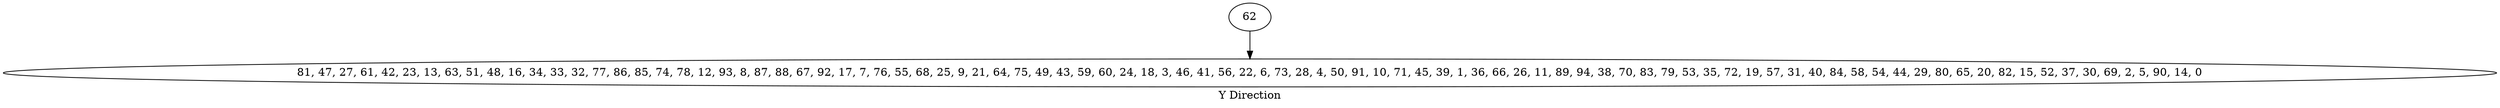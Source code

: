 digraph {
label="Y Direction"62 -> "81, 47, 27, 61, 42, 23, 13, 63, 51, 48, 16, 34, 33, 32, 77, 86, 85, 74, 78, 12, 93, 8, 87, 88, 67, 92, 17, 7, 76, 55, 68, 25, 9, 21, 64, 75, 49, 43, 59, 60, 24, 18, 3, 46, 41, 56, 22, 6, 73, 28, 4, 50, 91, 10, 71, 45, 39, 1, 36, 66, 26, 11, 89, 94, 38, 70, 83, 79, 53, 35, 72, 19, 57, 31, 40, 84, 58, 54, 44, 29, 80, 65, 20, 82, 15, 52, 37, 30, 69, 2, 5, 90, 14, 0"
}